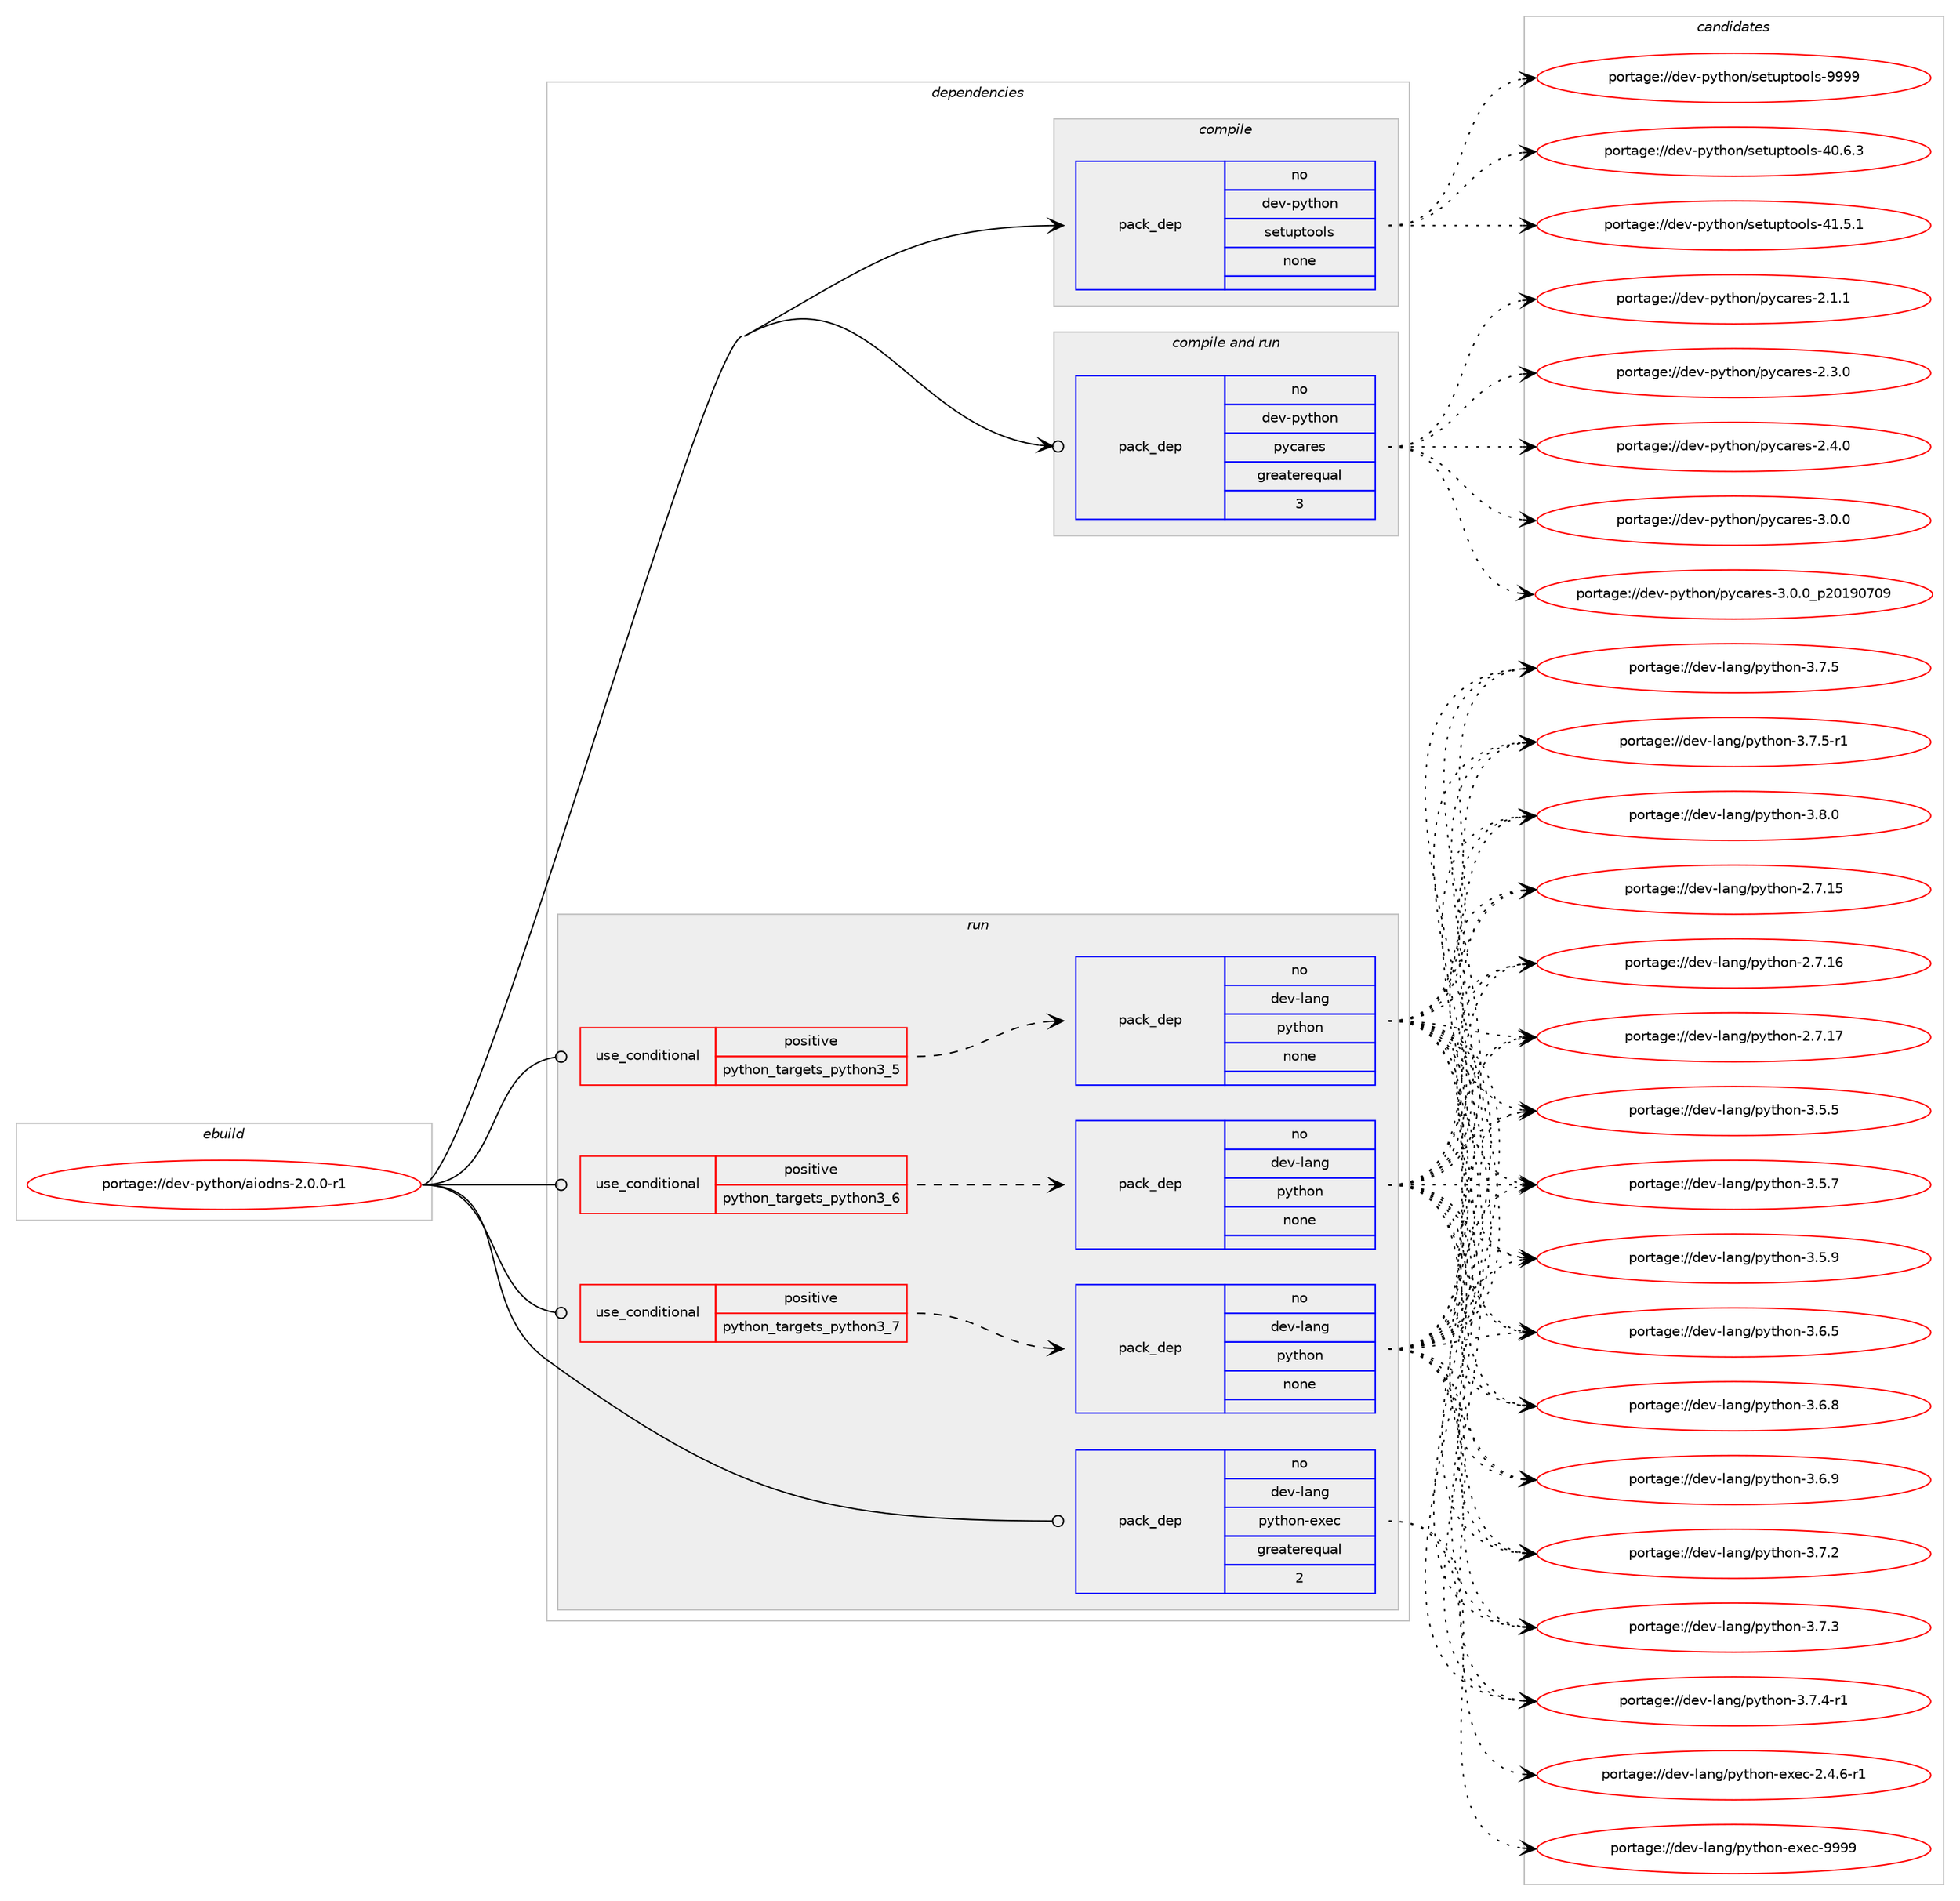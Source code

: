 digraph prolog {

# *************
# Graph options
# *************

newrank=true;
concentrate=true;
compound=true;
graph [rankdir=LR,fontname=Helvetica,fontsize=10,ranksep=1.5];#, ranksep=2.5, nodesep=0.2];
edge  [arrowhead=vee];
node  [fontname=Helvetica,fontsize=10];

# **********
# The ebuild
# **********

subgraph cluster_leftcol {
color=gray;
rank=same;
label=<<i>ebuild</i>>;
id [label="portage://dev-python/aiodns-2.0.0-r1", color=red, width=4, href="../dev-python/aiodns-2.0.0-r1.svg"];
}

# ****************
# The dependencies
# ****************

subgraph cluster_midcol {
color=gray;
label=<<i>dependencies</i>>;
subgraph cluster_compile {
fillcolor="#eeeeee";
style=filled;
label=<<i>compile</i>>;
subgraph pack99984 {
dependency128515 [label=<<TABLE BORDER="0" CELLBORDER="1" CELLSPACING="0" CELLPADDING="4" WIDTH="220"><TR><TD ROWSPAN="6" CELLPADDING="30">pack_dep</TD></TR><TR><TD WIDTH="110">no</TD></TR><TR><TD>dev-python</TD></TR><TR><TD>setuptools</TD></TR><TR><TD>none</TD></TR><TR><TD></TD></TR></TABLE>>, shape=none, color=blue];
}
id:e -> dependency128515:w [weight=20,style="solid",arrowhead="vee"];
}
subgraph cluster_compileandrun {
fillcolor="#eeeeee";
style=filled;
label=<<i>compile and run</i>>;
subgraph pack99985 {
dependency128516 [label=<<TABLE BORDER="0" CELLBORDER="1" CELLSPACING="0" CELLPADDING="4" WIDTH="220"><TR><TD ROWSPAN="6" CELLPADDING="30">pack_dep</TD></TR><TR><TD WIDTH="110">no</TD></TR><TR><TD>dev-python</TD></TR><TR><TD>pycares</TD></TR><TR><TD>greaterequal</TD></TR><TR><TD>3</TD></TR></TABLE>>, shape=none, color=blue];
}
id:e -> dependency128516:w [weight=20,style="solid",arrowhead="odotvee"];
}
subgraph cluster_run {
fillcolor="#eeeeee";
style=filled;
label=<<i>run</i>>;
subgraph cond25230 {
dependency128517 [label=<<TABLE BORDER="0" CELLBORDER="1" CELLSPACING="0" CELLPADDING="4"><TR><TD ROWSPAN="3" CELLPADDING="10">use_conditional</TD></TR><TR><TD>positive</TD></TR><TR><TD>python_targets_python3_5</TD></TR></TABLE>>, shape=none, color=red];
subgraph pack99986 {
dependency128518 [label=<<TABLE BORDER="0" CELLBORDER="1" CELLSPACING="0" CELLPADDING="4" WIDTH="220"><TR><TD ROWSPAN="6" CELLPADDING="30">pack_dep</TD></TR><TR><TD WIDTH="110">no</TD></TR><TR><TD>dev-lang</TD></TR><TR><TD>python</TD></TR><TR><TD>none</TD></TR><TR><TD></TD></TR></TABLE>>, shape=none, color=blue];
}
dependency128517:e -> dependency128518:w [weight=20,style="dashed",arrowhead="vee"];
}
id:e -> dependency128517:w [weight=20,style="solid",arrowhead="odot"];
subgraph cond25231 {
dependency128519 [label=<<TABLE BORDER="0" CELLBORDER="1" CELLSPACING="0" CELLPADDING="4"><TR><TD ROWSPAN="3" CELLPADDING="10">use_conditional</TD></TR><TR><TD>positive</TD></TR><TR><TD>python_targets_python3_6</TD></TR></TABLE>>, shape=none, color=red];
subgraph pack99987 {
dependency128520 [label=<<TABLE BORDER="0" CELLBORDER="1" CELLSPACING="0" CELLPADDING="4" WIDTH="220"><TR><TD ROWSPAN="6" CELLPADDING="30">pack_dep</TD></TR><TR><TD WIDTH="110">no</TD></TR><TR><TD>dev-lang</TD></TR><TR><TD>python</TD></TR><TR><TD>none</TD></TR><TR><TD></TD></TR></TABLE>>, shape=none, color=blue];
}
dependency128519:e -> dependency128520:w [weight=20,style="dashed",arrowhead="vee"];
}
id:e -> dependency128519:w [weight=20,style="solid",arrowhead="odot"];
subgraph cond25232 {
dependency128521 [label=<<TABLE BORDER="0" CELLBORDER="1" CELLSPACING="0" CELLPADDING="4"><TR><TD ROWSPAN="3" CELLPADDING="10">use_conditional</TD></TR><TR><TD>positive</TD></TR><TR><TD>python_targets_python3_7</TD></TR></TABLE>>, shape=none, color=red];
subgraph pack99988 {
dependency128522 [label=<<TABLE BORDER="0" CELLBORDER="1" CELLSPACING="0" CELLPADDING="4" WIDTH="220"><TR><TD ROWSPAN="6" CELLPADDING="30">pack_dep</TD></TR><TR><TD WIDTH="110">no</TD></TR><TR><TD>dev-lang</TD></TR><TR><TD>python</TD></TR><TR><TD>none</TD></TR><TR><TD></TD></TR></TABLE>>, shape=none, color=blue];
}
dependency128521:e -> dependency128522:w [weight=20,style="dashed",arrowhead="vee"];
}
id:e -> dependency128521:w [weight=20,style="solid",arrowhead="odot"];
subgraph pack99989 {
dependency128523 [label=<<TABLE BORDER="0" CELLBORDER="1" CELLSPACING="0" CELLPADDING="4" WIDTH="220"><TR><TD ROWSPAN="6" CELLPADDING="30">pack_dep</TD></TR><TR><TD WIDTH="110">no</TD></TR><TR><TD>dev-lang</TD></TR><TR><TD>python-exec</TD></TR><TR><TD>greaterequal</TD></TR><TR><TD>2</TD></TR></TABLE>>, shape=none, color=blue];
}
id:e -> dependency128523:w [weight=20,style="solid",arrowhead="odot"];
}
}

# **************
# The candidates
# **************

subgraph cluster_choices {
rank=same;
color=gray;
label=<<i>candidates</i>>;

subgraph choice99984 {
color=black;
nodesep=1;
choiceportage100101118451121211161041111104711510111611711211611111110811545524846544651 [label="portage://dev-python/setuptools-40.6.3", color=red, width=4,href="../dev-python/setuptools-40.6.3.svg"];
choiceportage100101118451121211161041111104711510111611711211611111110811545524946534649 [label="portage://dev-python/setuptools-41.5.1", color=red, width=4,href="../dev-python/setuptools-41.5.1.svg"];
choiceportage10010111845112121116104111110471151011161171121161111111081154557575757 [label="portage://dev-python/setuptools-9999", color=red, width=4,href="../dev-python/setuptools-9999.svg"];
dependency128515:e -> choiceportage100101118451121211161041111104711510111611711211611111110811545524846544651:w [style=dotted,weight="100"];
dependency128515:e -> choiceportage100101118451121211161041111104711510111611711211611111110811545524946534649:w [style=dotted,weight="100"];
dependency128515:e -> choiceportage10010111845112121116104111110471151011161171121161111111081154557575757:w [style=dotted,weight="100"];
}
subgraph choice99985 {
color=black;
nodesep=1;
choiceportage10010111845112121116104111110471121219997114101115455046494649 [label="portage://dev-python/pycares-2.1.1", color=red, width=4,href="../dev-python/pycares-2.1.1.svg"];
choiceportage10010111845112121116104111110471121219997114101115455046514648 [label="portage://dev-python/pycares-2.3.0", color=red, width=4,href="../dev-python/pycares-2.3.0.svg"];
choiceportage10010111845112121116104111110471121219997114101115455046524648 [label="portage://dev-python/pycares-2.4.0", color=red, width=4,href="../dev-python/pycares-2.4.0.svg"];
choiceportage10010111845112121116104111110471121219997114101115455146484648 [label="portage://dev-python/pycares-3.0.0", color=red, width=4,href="../dev-python/pycares-3.0.0.svg"];
choiceportage10010111845112121116104111110471121219997114101115455146484648951125048495748554857 [label="portage://dev-python/pycares-3.0.0_p20190709", color=red, width=4,href="../dev-python/pycares-3.0.0_p20190709.svg"];
dependency128516:e -> choiceportage10010111845112121116104111110471121219997114101115455046494649:w [style=dotted,weight="100"];
dependency128516:e -> choiceportage10010111845112121116104111110471121219997114101115455046514648:w [style=dotted,weight="100"];
dependency128516:e -> choiceportage10010111845112121116104111110471121219997114101115455046524648:w [style=dotted,weight="100"];
dependency128516:e -> choiceportage10010111845112121116104111110471121219997114101115455146484648:w [style=dotted,weight="100"];
dependency128516:e -> choiceportage10010111845112121116104111110471121219997114101115455146484648951125048495748554857:w [style=dotted,weight="100"];
}
subgraph choice99986 {
color=black;
nodesep=1;
choiceportage10010111845108971101034711212111610411111045504655464953 [label="portage://dev-lang/python-2.7.15", color=red, width=4,href="../dev-lang/python-2.7.15.svg"];
choiceportage10010111845108971101034711212111610411111045504655464954 [label="portage://dev-lang/python-2.7.16", color=red, width=4,href="../dev-lang/python-2.7.16.svg"];
choiceportage10010111845108971101034711212111610411111045504655464955 [label="portage://dev-lang/python-2.7.17", color=red, width=4,href="../dev-lang/python-2.7.17.svg"];
choiceportage100101118451089711010347112121116104111110455146534653 [label="portage://dev-lang/python-3.5.5", color=red, width=4,href="../dev-lang/python-3.5.5.svg"];
choiceportage100101118451089711010347112121116104111110455146534655 [label="portage://dev-lang/python-3.5.7", color=red, width=4,href="../dev-lang/python-3.5.7.svg"];
choiceportage100101118451089711010347112121116104111110455146534657 [label="portage://dev-lang/python-3.5.9", color=red, width=4,href="../dev-lang/python-3.5.9.svg"];
choiceportage100101118451089711010347112121116104111110455146544653 [label="portage://dev-lang/python-3.6.5", color=red, width=4,href="../dev-lang/python-3.6.5.svg"];
choiceportage100101118451089711010347112121116104111110455146544656 [label="portage://dev-lang/python-3.6.8", color=red, width=4,href="../dev-lang/python-3.6.8.svg"];
choiceportage100101118451089711010347112121116104111110455146544657 [label="portage://dev-lang/python-3.6.9", color=red, width=4,href="../dev-lang/python-3.6.9.svg"];
choiceportage100101118451089711010347112121116104111110455146554650 [label="portage://dev-lang/python-3.7.2", color=red, width=4,href="../dev-lang/python-3.7.2.svg"];
choiceportage100101118451089711010347112121116104111110455146554651 [label="portage://dev-lang/python-3.7.3", color=red, width=4,href="../dev-lang/python-3.7.3.svg"];
choiceportage1001011184510897110103471121211161041111104551465546524511449 [label="portage://dev-lang/python-3.7.4-r1", color=red, width=4,href="../dev-lang/python-3.7.4-r1.svg"];
choiceportage100101118451089711010347112121116104111110455146554653 [label="portage://dev-lang/python-3.7.5", color=red, width=4,href="../dev-lang/python-3.7.5.svg"];
choiceportage1001011184510897110103471121211161041111104551465546534511449 [label="portage://dev-lang/python-3.7.5-r1", color=red, width=4,href="../dev-lang/python-3.7.5-r1.svg"];
choiceportage100101118451089711010347112121116104111110455146564648 [label="portage://dev-lang/python-3.8.0", color=red, width=4,href="../dev-lang/python-3.8.0.svg"];
dependency128518:e -> choiceportage10010111845108971101034711212111610411111045504655464953:w [style=dotted,weight="100"];
dependency128518:e -> choiceportage10010111845108971101034711212111610411111045504655464954:w [style=dotted,weight="100"];
dependency128518:e -> choiceportage10010111845108971101034711212111610411111045504655464955:w [style=dotted,weight="100"];
dependency128518:e -> choiceportage100101118451089711010347112121116104111110455146534653:w [style=dotted,weight="100"];
dependency128518:e -> choiceportage100101118451089711010347112121116104111110455146534655:w [style=dotted,weight="100"];
dependency128518:e -> choiceportage100101118451089711010347112121116104111110455146534657:w [style=dotted,weight="100"];
dependency128518:e -> choiceportage100101118451089711010347112121116104111110455146544653:w [style=dotted,weight="100"];
dependency128518:e -> choiceportage100101118451089711010347112121116104111110455146544656:w [style=dotted,weight="100"];
dependency128518:e -> choiceportage100101118451089711010347112121116104111110455146544657:w [style=dotted,weight="100"];
dependency128518:e -> choiceportage100101118451089711010347112121116104111110455146554650:w [style=dotted,weight="100"];
dependency128518:e -> choiceportage100101118451089711010347112121116104111110455146554651:w [style=dotted,weight="100"];
dependency128518:e -> choiceportage1001011184510897110103471121211161041111104551465546524511449:w [style=dotted,weight="100"];
dependency128518:e -> choiceportage100101118451089711010347112121116104111110455146554653:w [style=dotted,weight="100"];
dependency128518:e -> choiceportage1001011184510897110103471121211161041111104551465546534511449:w [style=dotted,weight="100"];
dependency128518:e -> choiceportage100101118451089711010347112121116104111110455146564648:w [style=dotted,weight="100"];
}
subgraph choice99987 {
color=black;
nodesep=1;
choiceportage10010111845108971101034711212111610411111045504655464953 [label="portage://dev-lang/python-2.7.15", color=red, width=4,href="../dev-lang/python-2.7.15.svg"];
choiceportage10010111845108971101034711212111610411111045504655464954 [label="portage://dev-lang/python-2.7.16", color=red, width=4,href="../dev-lang/python-2.7.16.svg"];
choiceportage10010111845108971101034711212111610411111045504655464955 [label="portage://dev-lang/python-2.7.17", color=red, width=4,href="../dev-lang/python-2.7.17.svg"];
choiceportage100101118451089711010347112121116104111110455146534653 [label="portage://dev-lang/python-3.5.5", color=red, width=4,href="../dev-lang/python-3.5.5.svg"];
choiceportage100101118451089711010347112121116104111110455146534655 [label="portage://dev-lang/python-3.5.7", color=red, width=4,href="../dev-lang/python-3.5.7.svg"];
choiceportage100101118451089711010347112121116104111110455146534657 [label="portage://dev-lang/python-3.5.9", color=red, width=4,href="../dev-lang/python-3.5.9.svg"];
choiceportage100101118451089711010347112121116104111110455146544653 [label="portage://dev-lang/python-3.6.5", color=red, width=4,href="../dev-lang/python-3.6.5.svg"];
choiceportage100101118451089711010347112121116104111110455146544656 [label="portage://dev-lang/python-3.6.8", color=red, width=4,href="../dev-lang/python-3.6.8.svg"];
choiceportage100101118451089711010347112121116104111110455146544657 [label="portage://dev-lang/python-3.6.9", color=red, width=4,href="../dev-lang/python-3.6.9.svg"];
choiceportage100101118451089711010347112121116104111110455146554650 [label="portage://dev-lang/python-3.7.2", color=red, width=4,href="../dev-lang/python-3.7.2.svg"];
choiceportage100101118451089711010347112121116104111110455146554651 [label="portage://dev-lang/python-3.7.3", color=red, width=4,href="../dev-lang/python-3.7.3.svg"];
choiceportage1001011184510897110103471121211161041111104551465546524511449 [label="portage://dev-lang/python-3.7.4-r1", color=red, width=4,href="../dev-lang/python-3.7.4-r1.svg"];
choiceportage100101118451089711010347112121116104111110455146554653 [label="portage://dev-lang/python-3.7.5", color=red, width=4,href="../dev-lang/python-3.7.5.svg"];
choiceportage1001011184510897110103471121211161041111104551465546534511449 [label="portage://dev-lang/python-3.7.5-r1", color=red, width=4,href="../dev-lang/python-3.7.5-r1.svg"];
choiceportage100101118451089711010347112121116104111110455146564648 [label="portage://dev-lang/python-3.8.0", color=red, width=4,href="../dev-lang/python-3.8.0.svg"];
dependency128520:e -> choiceportage10010111845108971101034711212111610411111045504655464953:w [style=dotted,weight="100"];
dependency128520:e -> choiceportage10010111845108971101034711212111610411111045504655464954:w [style=dotted,weight="100"];
dependency128520:e -> choiceportage10010111845108971101034711212111610411111045504655464955:w [style=dotted,weight="100"];
dependency128520:e -> choiceportage100101118451089711010347112121116104111110455146534653:w [style=dotted,weight="100"];
dependency128520:e -> choiceportage100101118451089711010347112121116104111110455146534655:w [style=dotted,weight="100"];
dependency128520:e -> choiceportage100101118451089711010347112121116104111110455146534657:w [style=dotted,weight="100"];
dependency128520:e -> choiceportage100101118451089711010347112121116104111110455146544653:w [style=dotted,weight="100"];
dependency128520:e -> choiceportage100101118451089711010347112121116104111110455146544656:w [style=dotted,weight="100"];
dependency128520:e -> choiceportage100101118451089711010347112121116104111110455146544657:w [style=dotted,weight="100"];
dependency128520:e -> choiceportage100101118451089711010347112121116104111110455146554650:w [style=dotted,weight="100"];
dependency128520:e -> choiceportage100101118451089711010347112121116104111110455146554651:w [style=dotted,weight="100"];
dependency128520:e -> choiceportage1001011184510897110103471121211161041111104551465546524511449:w [style=dotted,weight="100"];
dependency128520:e -> choiceportage100101118451089711010347112121116104111110455146554653:w [style=dotted,weight="100"];
dependency128520:e -> choiceportage1001011184510897110103471121211161041111104551465546534511449:w [style=dotted,weight="100"];
dependency128520:e -> choiceportage100101118451089711010347112121116104111110455146564648:w [style=dotted,weight="100"];
}
subgraph choice99988 {
color=black;
nodesep=1;
choiceportage10010111845108971101034711212111610411111045504655464953 [label="portage://dev-lang/python-2.7.15", color=red, width=4,href="../dev-lang/python-2.7.15.svg"];
choiceportage10010111845108971101034711212111610411111045504655464954 [label="portage://dev-lang/python-2.7.16", color=red, width=4,href="../dev-lang/python-2.7.16.svg"];
choiceportage10010111845108971101034711212111610411111045504655464955 [label="portage://dev-lang/python-2.7.17", color=red, width=4,href="../dev-lang/python-2.7.17.svg"];
choiceportage100101118451089711010347112121116104111110455146534653 [label="portage://dev-lang/python-3.5.5", color=red, width=4,href="../dev-lang/python-3.5.5.svg"];
choiceportage100101118451089711010347112121116104111110455146534655 [label="portage://dev-lang/python-3.5.7", color=red, width=4,href="../dev-lang/python-3.5.7.svg"];
choiceportage100101118451089711010347112121116104111110455146534657 [label="portage://dev-lang/python-3.5.9", color=red, width=4,href="../dev-lang/python-3.5.9.svg"];
choiceportage100101118451089711010347112121116104111110455146544653 [label="portage://dev-lang/python-3.6.5", color=red, width=4,href="../dev-lang/python-3.6.5.svg"];
choiceportage100101118451089711010347112121116104111110455146544656 [label="portage://dev-lang/python-3.6.8", color=red, width=4,href="../dev-lang/python-3.6.8.svg"];
choiceportage100101118451089711010347112121116104111110455146544657 [label="portage://dev-lang/python-3.6.9", color=red, width=4,href="../dev-lang/python-3.6.9.svg"];
choiceportage100101118451089711010347112121116104111110455146554650 [label="portage://dev-lang/python-3.7.2", color=red, width=4,href="../dev-lang/python-3.7.2.svg"];
choiceportage100101118451089711010347112121116104111110455146554651 [label="portage://dev-lang/python-3.7.3", color=red, width=4,href="../dev-lang/python-3.7.3.svg"];
choiceportage1001011184510897110103471121211161041111104551465546524511449 [label="portage://dev-lang/python-3.7.4-r1", color=red, width=4,href="../dev-lang/python-3.7.4-r1.svg"];
choiceportage100101118451089711010347112121116104111110455146554653 [label="portage://dev-lang/python-3.7.5", color=red, width=4,href="../dev-lang/python-3.7.5.svg"];
choiceportage1001011184510897110103471121211161041111104551465546534511449 [label="portage://dev-lang/python-3.7.5-r1", color=red, width=4,href="../dev-lang/python-3.7.5-r1.svg"];
choiceportage100101118451089711010347112121116104111110455146564648 [label="portage://dev-lang/python-3.8.0", color=red, width=4,href="../dev-lang/python-3.8.0.svg"];
dependency128522:e -> choiceportage10010111845108971101034711212111610411111045504655464953:w [style=dotted,weight="100"];
dependency128522:e -> choiceportage10010111845108971101034711212111610411111045504655464954:w [style=dotted,weight="100"];
dependency128522:e -> choiceportage10010111845108971101034711212111610411111045504655464955:w [style=dotted,weight="100"];
dependency128522:e -> choiceportage100101118451089711010347112121116104111110455146534653:w [style=dotted,weight="100"];
dependency128522:e -> choiceportage100101118451089711010347112121116104111110455146534655:w [style=dotted,weight="100"];
dependency128522:e -> choiceportage100101118451089711010347112121116104111110455146534657:w [style=dotted,weight="100"];
dependency128522:e -> choiceportage100101118451089711010347112121116104111110455146544653:w [style=dotted,weight="100"];
dependency128522:e -> choiceportage100101118451089711010347112121116104111110455146544656:w [style=dotted,weight="100"];
dependency128522:e -> choiceportage100101118451089711010347112121116104111110455146544657:w [style=dotted,weight="100"];
dependency128522:e -> choiceportage100101118451089711010347112121116104111110455146554650:w [style=dotted,weight="100"];
dependency128522:e -> choiceportage100101118451089711010347112121116104111110455146554651:w [style=dotted,weight="100"];
dependency128522:e -> choiceportage1001011184510897110103471121211161041111104551465546524511449:w [style=dotted,weight="100"];
dependency128522:e -> choiceportage100101118451089711010347112121116104111110455146554653:w [style=dotted,weight="100"];
dependency128522:e -> choiceportage1001011184510897110103471121211161041111104551465546534511449:w [style=dotted,weight="100"];
dependency128522:e -> choiceportage100101118451089711010347112121116104111110455146564648:w [style=dotted,weight="100"];
}
subgraph choice99989 {
color=black;
nodesep=1;
choiceportage10010111845108971101034711212111610411111045101120101994550465246544511449 [label="portage://dev-lang/python-exec-2.4.6-r1", color=red, width=4,href="../dev-lang/python-exec-2.4.6-r1.svg"];
choiceportage10010111845108971101034711212111610411111045101120101994557575757 [label="portage://dev-lang/python-exec-9999", color=red, width=4,href="../dev-lang/python-exec-9999.svg"];
dependency128523:e -> choiceportage10010111845108971101034711212111610411111045101120101994550465246544511449:w [style=dotted,weight="100"];
dependency128523:e -> choiceportage10010111845108971101034711212111610411111045101120101994557575757:w [style=dotted,weight="100"];
}
}

}

